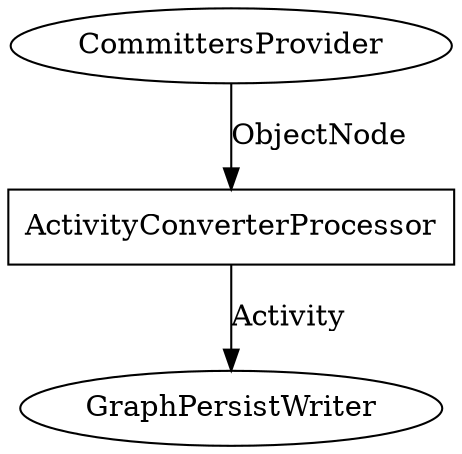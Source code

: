 digraph g {

  //providers
  CommittersProvider [label="CommittersProvider"];

  //processors
  ActivityConverterProcessor [label="ActivityConverterProcessor",shape=box];

  //stream
  CommittersProvider -> ActivityConverterProcessor [label="ObjectNode"];
  ActivityConverterProcessor -> GraphPersistWriter [label="Activity"];
}